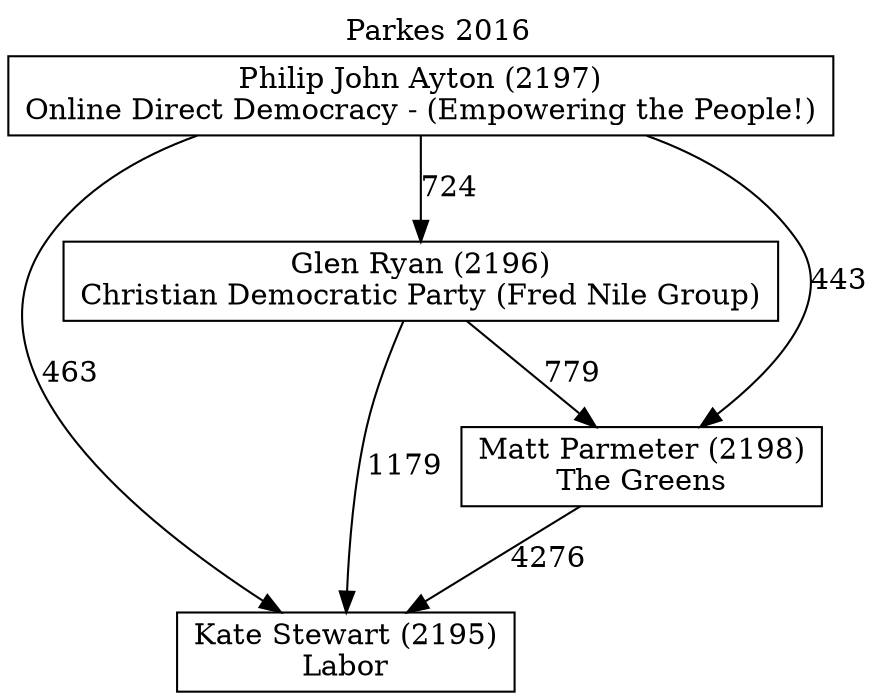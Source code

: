 // House preference flow
digraph "Kate Stewart (2195)_Parkes_2016" {
	graph [label="Parkes 2016" labelloc=t mclimit=10]
	node [shape=box]
	"Glen Ryan (2196)" [label="Glen Ryan (2196)
Christian Democratic Party (Fred Nile Group)"]
	"Kate Stewart (2195)" [label="Kate Stewart (2195)
Labor"]
	"Matt Parmeter (2198)" [label="Matt Parmeter (2198)
The Greens"]
	"Philip John Ayton (2197)" [label="Philip John Ayton (2197)
Online Direct Democracy - (Empowering the People!)"]
	"Glen Ryan (2196)" -> "Kate Stewart (2195)" [label=1179]
	"Glen Ryan (2196)" -> "Matt Parmeter (2198)" [label=779]
	"Matt Parmeter (2198)" -> "Kate Stewart (2195)" [label=4276]
	"Philip John Ayton (2197)" -> "Glen Ryan (2196)" [label=724]
	"Philip John Ayton (2197)" -> "Kate Stewart (2195)" [label=463]
	"Philip John Ayton (2197)" -> "Matt Parmeter (2198)" [label=443]
}
